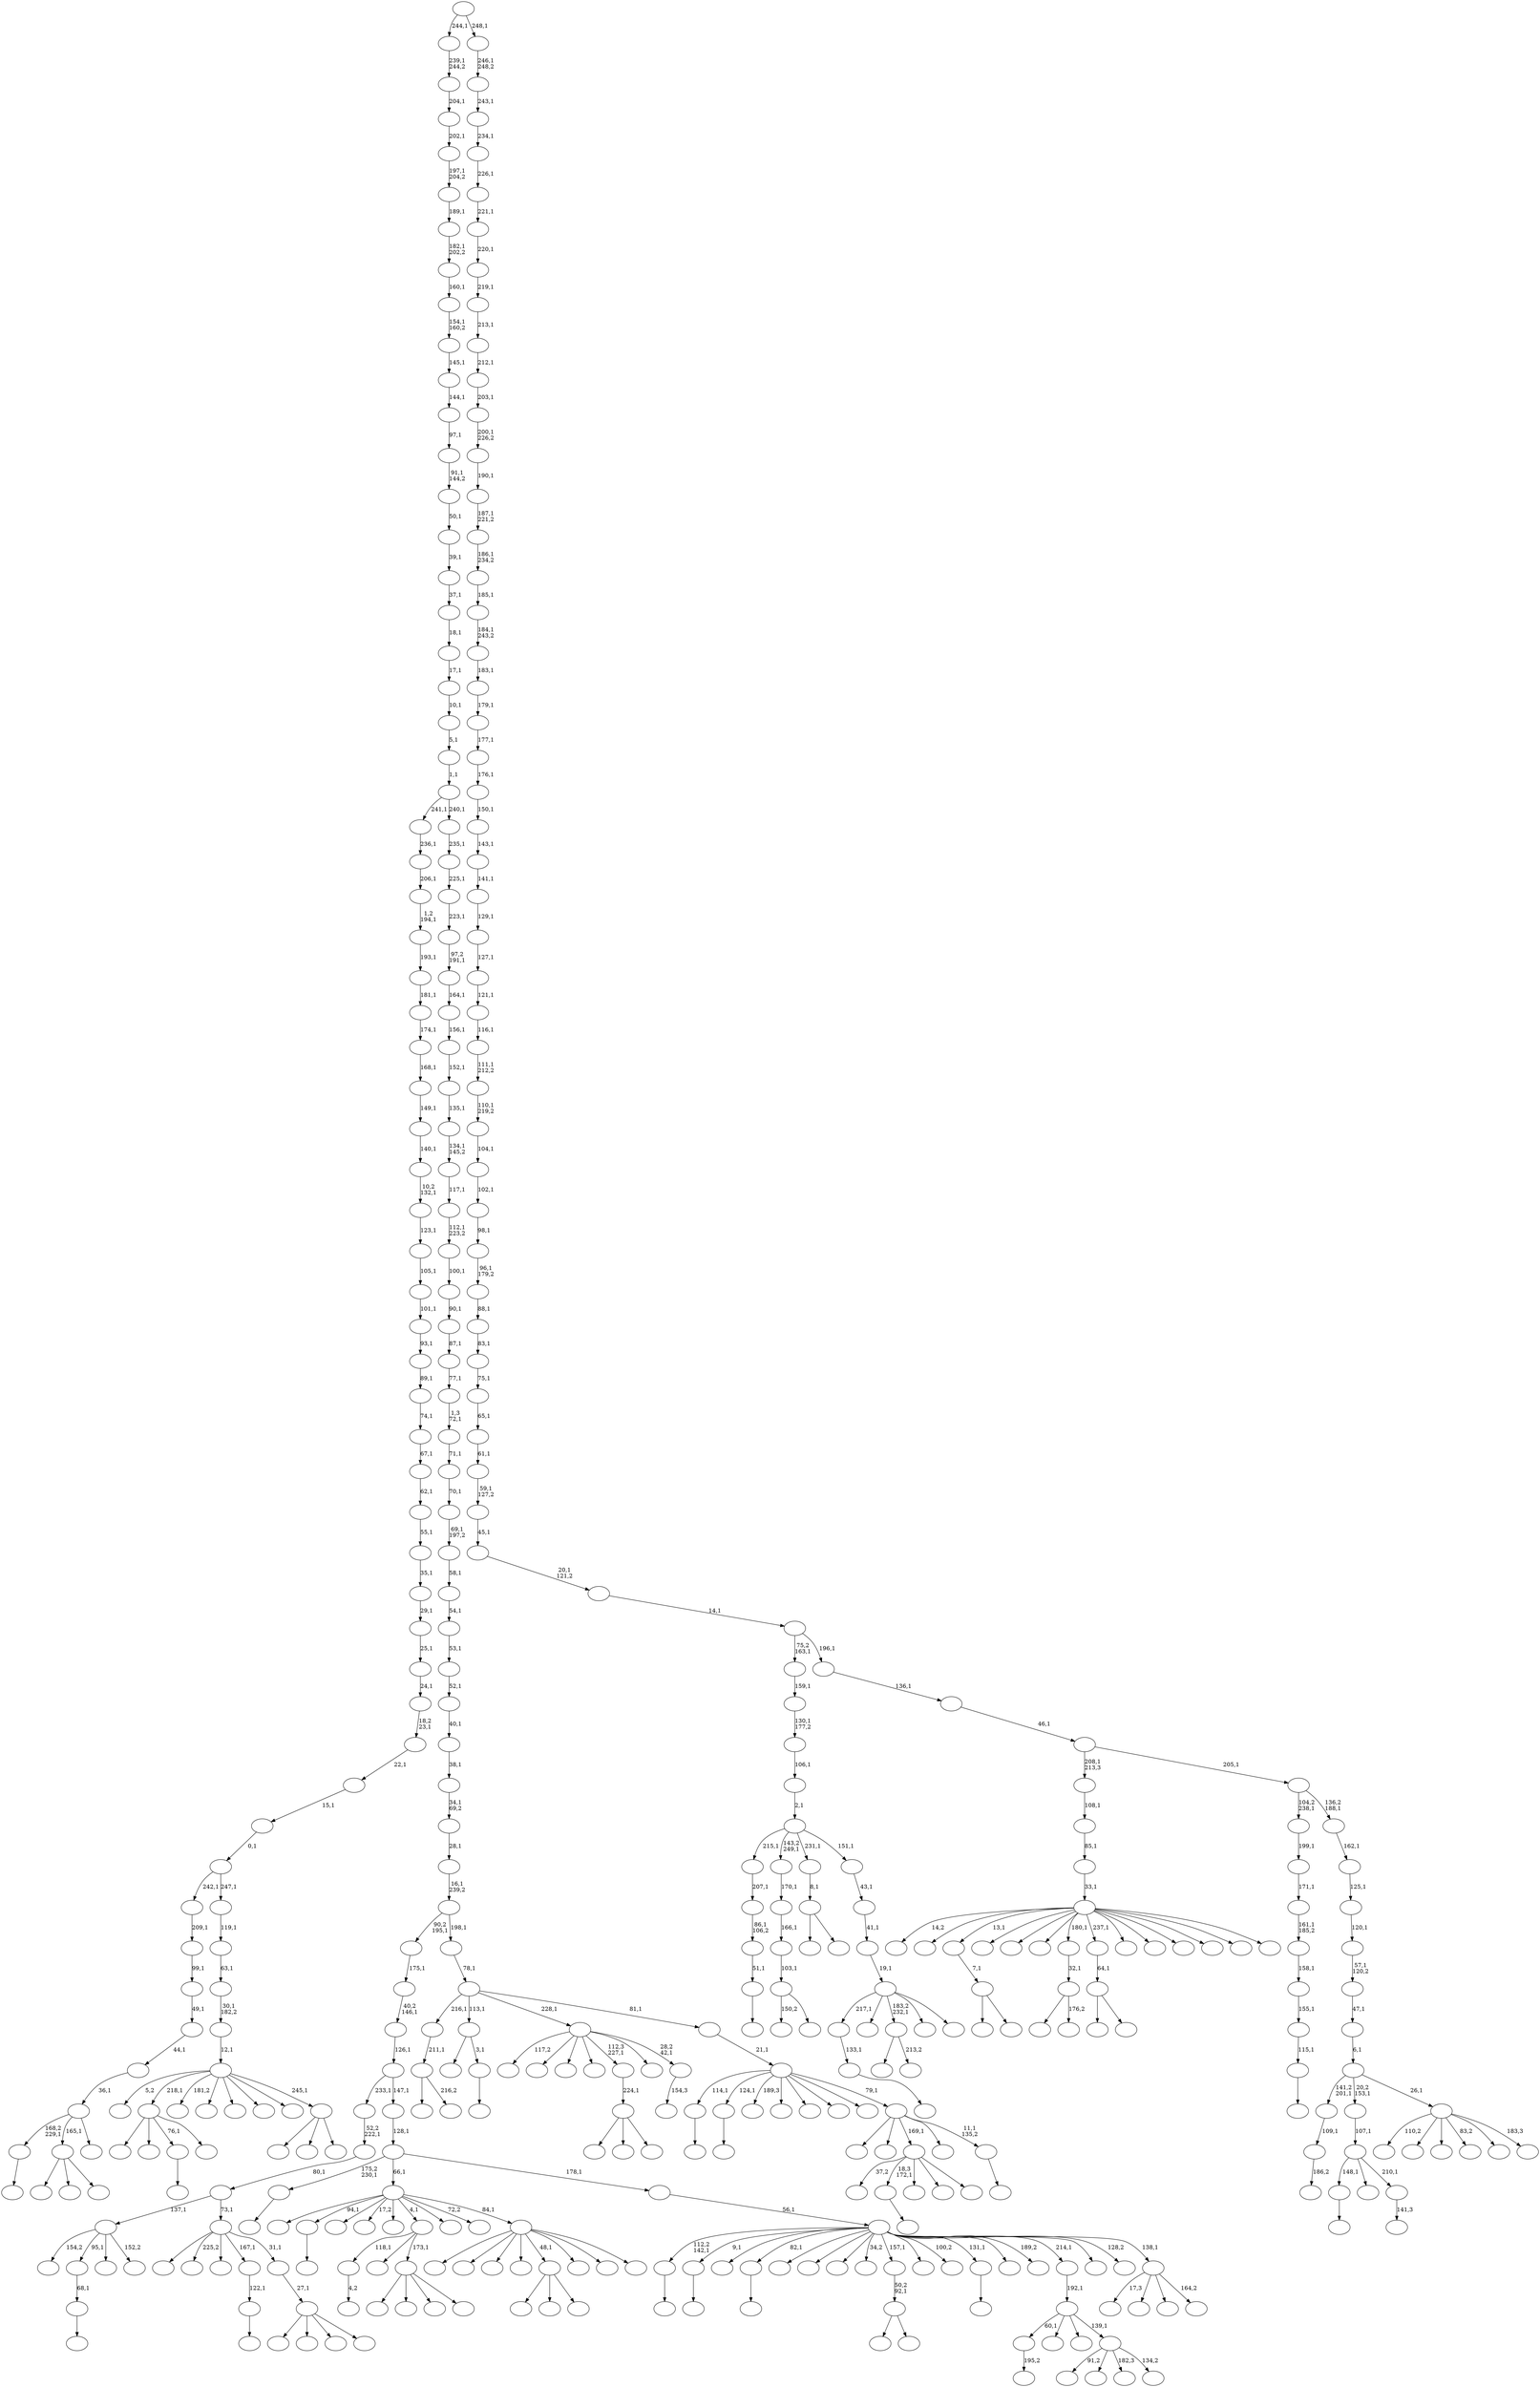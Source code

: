 digraph T {
	400 [label=""]
	399 [label=""]
	398 [label=""]
	397 [label=""]
	396 [label=""]
	395 [label=""]
	394 [label=""]
	393 [label=""]
	392 [label=""]
	391 [label=""]
	390 [label=""]
	389 [label=""]
	388 [label=""]
	387 [label=""]
	386 [label=""]
	385 [label=""]
	384 [label=""]
	383 [label=""]
	382 [label=""]
	381 [label=""]
	380 [label=""]
	379 [label=""]
	378 [label=""]
	377 [label=""]
	376 [label=""]
	375 [label=""]
	374 [label=""]
	373 [label=""]
	372 [label=""]
	371 [label=""]
	370 [label=""]
	369 [label=""]
	368 [label=""]
	367 [label=""]
	366 [label=""]
	365 [label=""]
	364 [label=""]
	363 [label=""]
	362 [label=""]
	361 [label=""]
	360 [label=""]
	359 [label=""]
	358 [label=""]
	357 [label=""]
	356 [label=""]
	355 [label=""]
	354 [label=""]
	353 [label=""]
	352 [label=""]
	351 [label=""]
	350 [label=""]
	349 [label=""]
	348 [label=""]
	347 [label=""]
	346 [label=""]
	345 [label=""]
	344 [label=""]
	343 [label=""]
	342 [label=""]
	341 [label=""]
	340 [label=""]
	339 [label=""]
	338 [label=""]
	337 [label=""]
	336 [label=""]
	335 [label=""]
	334 [label=""]
	333 [label=""]
	332 [label=""]
	331 [label=""]
	330 [label=""]
	329 [label=""]
	328 [label=""]
	327 [label=""]
	326 [label=""]
	325 [label=""]
	324 [label=""]
	323 [label=""]
	322 [label=""]
	321 [label=""]
	320 [label=""]
	319 [label=""]
	318 [label=""]
	317 [label=""]
	316 [label=""]
	315 [label=""]
	314 [label=""]
	313 [label=""]
	312 [label=""]
	311 [label=""]
	310 [label=""]
	309 [label=""]
	308 [label=""]
	307 [label=""]
	306 [label=""]
	305 [label=""]
	304 [label=""]
	303 [label=""]
	302 [label=""]
	301 [label=""]
	300 [label=""]
	299 [label=""]
	298 [label=""]
	297 [label=""]
	296 [label=""]
	295 [label=""]
	294 [label=""]
	293 [label=""]
	292 [label=""]
	291 [label=""]
	290 [label=""]
	289 [label=""]
	288 [label=""]
	287 [label=""]
	286 [label=""]
	285 [label=""]
	284 [label=""]
	283 [label=""]
	282 [label=""]
	281 [label=""]
	280 [label=""]
	279 [label=""]
	278 [label=""]
	277 [label=""]
	276 [label=""]
	275 [label=""]
	274 [label=""]
	273 [label=""]
	272 [label=""]
	271 [label=""]
	270 [label=""]
	269 [label=""]
	268 [label=""]
	267 [label=""]
	266 [label=""]
	265 [label=""]
	264 [label=""]
	263 [label=""]
	262 [label=""]
	261 [label=""]
	260 [label=""]
	259 [label=""]
	258 [label=""]
	257 [label=""]
	256 [label=""]
	255 [label=""]
	254 [label=""]
	253 [label=""]
	252 [label=""]
	251 [label=""]
	250 [label=""]
	249 [label=""]
	248 [label=""]
	247 [label=""]
	246 [label=""]
	245 [label=""]
	244 [label=""]
	243 [label=""]
	242 [label=""]
	241 [label=""]
	240 [label=""]
	239 [label=""]
	238 [label=""]
	237 [label=""]
	236 [label=""]
	235 [label=""]
	234 [label=""]
	233 [label=""]
	232 [label=""]
	231 [label=""]
	230 [label=""]
	229 [label=""]
	228 [label=""]
	227 [label=""]
	226 [label=""]
	225 [label=""]
	224 [label=""]
	223 [label=""]
	222 [label=""]
	221 [label=""]
	220 [label=""]
	219 [label=""]
	218 [label=""]
	217 [label=""]
	216 [label=""]
	215 [label=""]
	214 [label=""]
	213 [label=""]
	212 [label=""]
	211 [label=""]
	210 [label=""]
	209 [label=""]
	208 [label=""]
	207 [label=""]
	206 [label=""]
	205 [label=""]
	204 [label=""]
	203 [label=""]
	202 [label=""]
	201 [label=""]
	200 [label=""]
	199 [label=""]
	198 [label=""]
	197 [label=""]
	196 [label=""]
	195 [label=""]
	194 [label=""]
	193 [label=""]
	192 [label=""]
	191 [label=""]
	190 [label=""]
	189 [label=""]
	188 [label=""]
	187 [label=""]
	186 [label=""]
	185 [label=""]
	184 [label=""]
	183 [label=""]
	182 [label=""]
	181 [label=""]
	180 [label=""]
	179 [label=""]
	178 [label=""]
	177 [label=""]
	176 [label=""]
	175 [label=""]
	174 [label=""]
	173 [label=""]
	172 [label=""]
	171 [label=""]
	170 [label=""]
	169 [label=""]
	168 [label=""]
	167 [label=""]
	166 [label=""]
	165 [label=""]
	164 [label=""]
	163 [label=""]
	162 [label=""]
	161 [label=""]
	160 [label=""]
	159 [label=""]
	158 [label=""]
	157 [label=""]
	156 [label=""]
	155 [label=""]
	154 [label=""]
	153 [label=""]
	152 [label=""]
	151 [label=""]
	150 [label=""]
	149 [label=""]
	148 [label=""]
	147 [label=""]
	146 [label=""]
	145 [label=""]
	144 [label=""]
	143 [label=""]
	142 [label=""]
	141 [label=""]
	140 [label=""]
	139 [label=""]
	138 [label=""]
	137 [label=""]
	136 [label=""]
	135 [label=""]
	134 [label=""]
	133 [label=""]
	132 [label=""]
	131 [label=""]
	130 [label=""]
	129 [label=""]
	128 [label=""]
	127 [label=""]
	126 [label=""]
	125 [label=""]
	124 [label=""]
	123 [label=""]
	122 [label=""]
	121 [label=""]
	120 [label=""]
	119 [label=""]
	118 [label=""]
	117 [label=""]
	116 [label=""]
	115 [label=""]
	114 [label=""]
	113 [label=""]
	112 [label=""]
	111 [label=""]
	110 [label=""]
	109 [label=""]
	108 [label=""]
	107 [label=""]
	106 [label=""]
	105 [label=""]
	104 [label=""]
	103 [label=""]
	102 [label=""]
	101 [label=""]
	100 [label=""]
	99 [label=""]
	98 [label=""]
	97 [label=""]
	96 [label=""]
	95 [label=""]
	94 [label=""]
	93 [label=""]
	92 [label=""]
	91 [label=""]
	90 [label=""]
	89 [label=""]
	88 [label=""]
	87 [label=""]
	86 [label=""]
	85 [label=""]
	84 [label=""]
	83 [label=""]
	82 [label=""]
	81 [label=""]
	80 [label=""]
	79 [label=""]
	78 [label=""]
	77 [label=""]
	76 [label=""]
	75 [label=""]
	74 [label=""]
	73 [label=""]
	72 [label=""]
	71 [label=""]
	70 [label=""]
	69 [label=""]
	68 [label=""]
	67 [label=""]
	66 [label=""]
	65 [label=""]
	64 [label=""]
	63 [label=""]
	62 [label=""]
	61 [label=""]
	60 [label=""]
	59 [label=""]
	58 [label=""]
	57 [label=""]
	56 [label=""]
	55 [label=""]
	54 [label=""]
	53 [label=""]
	52 [label=""]
	51 [label=""]
	50 [label=""]
	49 [label=""]
	48 [label=""]
	47 [label=""]
	46 [label=""]
	45 [label=""]
	44 [label=""]
	43 [label=""]
	42 [label=""]
	41 [label=""]
	40 [label=""]
	39 [label=""]
	38 [label=""]
	37 [label=""]
	36 [label=""]
	35 [label=""]
	34 [label=""]
	33 [label=""]
	32 [label=""]
	31 [label=""]
	30 [label=""]
	29 [label=""]
	28 [label=""]
	27 [label=""]
	26 [label=""]
	25 [label=""]
	24 [label=""]
	23 [label=""]
	22 [label=""]
	21 [label=""]
	20 [label=""]
	19 [label=""]
	18 [label=""]
	17 [label=""]
	16 [label=""]
	15 [label=""]
	14 [label=""]
	13 [label=""]
	12 [label=""]
	11 [label=""]
	10 [label=""]
	9 [label=""]
	8 [label=""]
	7 [label=""]
	6 [label=""]
	5 [label=""]
	4 [label=""]
	3 [label=""]
	2 [label=""]
	1 [label=""]
	0 [label=""]
	399 -> 400 [label=""]
	397 -> 398 [label=""]
	396 -> 397 [label="51,1"]
	395 -> 396 [label="86,1\n106,2"]
	394 -> 395 [label="207,1"]
	386 -> 387 [label=""]
	380 -> 381 [label=""]
	379 -> 380 [label="115,1"]
	378 -> 379 [label="155,1"]
	377 -> 378 [label="158,1"]
	376 -> 377 [label="161,1\n185,2"]
	375 -> 376 [label="171,1"]
	374 -> 375 [label="199,1"]
	372 -> 383 [label=""]
	372 -> 373 [label=""]
	371 -> 372 [label="7,1"]
	369 -> 370 [label=""]
	366 -> 367 [label="195,2"]
	363 -> 364 [label=""]
	360 -> 361 [label=""]
	345 -> 346 [label=""]
	343 -> 344 [label="4,2"]
	341 -> 342 [label=""]
	337 -> 338 [label=""]
	336 -> 337 [label="68,1"]
	333 -> 334 [label="186,2"]
	332 -> 333 [label="109,1"]
	330 -> 331 [label=""]
	320 -> 321 [label=""]
	317 -> 392 [label=""]
	317 -> 365 [label=""]
	317 -> 318 [label=""]
	303 -> 360 [label="168,2\n229,1"]
	303 -> 317 [label="165,1"]
	303 -> 304 [label=""]
	302 -> 303 [label="36,1"]
	301 -> 302 [label="44,1"]
	300 -> 301 [label="49,1"]
	299 -> 300 [label="99,1"]
	298 -> 299 [label="209,1"]
	296 -> 297 [label=""]
	294 -> 295 [label=""]
	293 -> 294 [label="133,1"]
	287 -> 384 [label="150,2"]
	287 -> 288 [label=""]
	286 -> 287 [label="103,1"]
	285 -> 286 [label="166,1"]
	284 -> 285 [label="170,1"]
	276 -> 357 [label=""]
	276 -> 277 [label="176,2"]
	275 -> 276 [label="32,1"]
	273 -> 307 [label=""]
	273 -> 274 [label=""]
	272 -> 273 [label="50,2\n92,1"]
	270 -> 390 [label=""]
	270 -> 271 [label=""]
	269 -> 270 [label="8,1"]
	267 -> 385 [label=""]
	267 -> 326 [label=""]
	267 -> 268 [label=""]
	266 -> 267 [label="224,1"]
	263 -> 352 [label=""]
	263 -> 349 [label=""]
	263 -> 280 [label=""]
	263 -> 264 [label=""]
	262 -> 343 [label="118,1"]
	262 -> 315 [label=""]
	262 -> 263 [label="173,1"]
	260 -> 348 [label=""]
	260 -> 328 [label=""]
	260 -> 320 [label="76,1"]
	260 -> 261 [label=""]
	250 -> 309 [label=""]
	250 -> 251 [label=""]
	249 -> 250 [label="64,1"]
	247 -> 248 [label=""]
	246 -> 247 [label="122,1"]
	242 -> 312 [label=""]
	242 -> 243 [label="216,2"]
	241 -> 242 [label="211,1"]
	234 -> 235 [label=""]
	232 -> 351 [label=""]
	232 -> 347 [label=""]
	232 -> 233 [label=""]
	230 -> 368 [label="37,2"]
	230 -> 296 [label="18,3\n172,1"]
	230 -> 291 [label=""]
	230 -> 259 [label=""]
	230 -> 231 [label=""]
	226 -> 313 [label=""]
	226 -> 227 [label="213,2"]
	219 -> 220 [label=""]
	218 -> 329 [label=""]
	218 -> 219 [label="3,1"]
	214 -> 355 [label="154,2"]
	214 -> 336 [label="95,1"]
	214 -> 281 [label=""]
	214 -> 215 [label="152,2"]
	209 -> 210 [label=""]
	203 -> 255 [label=""]
	203 -> 223 [label=""]
	203 -> 207 [label=""]
	203 -> 204 [label=""]
	202 -> 203 [label="27,1"]
	201 -> 340 [label=""]
	201 -> 258 [label="225,2"]
	201 -> 252 [label=""]
	201 -> 246 [label="167,1"]
	201 -> 202 [label="31,1"]
	200 -> 214 [label="137,1"]
	200 -> 201 [label="73,1"]
	199 -> 200 [label="80,1"]
	198 -> 199 [label="52,2\n222,1"]
	195 -> 196 [label="141,3"]
	194 -> 386 [label="148,1"]
	194 -> 314 [label=""]
	194 -> 195 [label="210,1"]
	193 -> 194 [label="107,1"]
	188 -> 189 [label="154,3"]
	187 -> 362 [label="117,2"]
	187 -> 354 [label=""]
	187 -> 350 [label=""]
	187 -> 324 [label=""]
	187 -> 266 [label="112,3\n227,1"]
	187 -> 206 [label=""]
	187 -> 188 [label="28,2\n42,1"]
	184 -> 293 [label="217,1"]
	184 -> 283 [label=""]
	184 -> 226 [label="183,2\n232,1"]
	184 -> 217 [label=""]
	184 -> 185 [label=""]
	183 -> 184 [label="19,1"]
	182 -> 183 [label="41,1"]
	181 -> 182 [label="43,1"]
	180 -> 394 [label="215,1"]
	180 -> 284 [label="143,2\n249,1"]
	180 -> 269 [label="231,1"]
	180 -> 181 [label="151,1"]
	179 -> 180 [label="2,1"]
	178 -> 179 [label="106,1"]
	177 -> 178 [label="130,1\n177,2"]
	176 -> 177 [label="159,1"]
	174 -> 389 [label="91,2"]
	174 -> 359 [label=""]
	174 -> 278 [label="182,3"]
	174 -> 175 [label="134,2"]
	173 -> 366 [label="60,1"]
	173 -> 358 [label=""]
	173 -> 254 [label=""]
	173 -> 174 [label="139,1"]
	172 -> 173 [label="192,1"]
	168 -> 391 [label="14,2"]
	168 -> 388 [label=""]
	168 -> 371 [label="13,1"]
	168 -> 335 [label=""]
	168 -> 323 [label=""]
	168 -> 310 [label=""]
	168 -> 275 [label="180,1"]
	168 -> 249 [label="237,1"]
	168 -> 239 [label=""]
	168 -> 237 [label=""]
	168 -> 229 [label=""]
	168 -> 225 [label=""]
	168 -> 221 [label=""]
	168 -> 169 [label=""]
	167 -> 168 [label="33,1"]
	166 -> 167 [label="85,1"]
	165 -> 166 [label="108,1"]
	161 -> 327 [label=""]
	161 -> 319 [label=""]
	161 -> 292 [label=""]
	161 -> 265 [label=""]
	161 -> 232 [label="48,1"]
	161 -> 222 [label=""]
	161 -> 171 [label=""]
	161 -> 162 [label=""]
	160 -> 353 [label=""]
	160 -> 345 [label="94,1"]
	160 -> 339 [label=""]
	160 -> 325 [label="17,2"]
	160 -> 305 [label=""]
	160 -> 262 [label="4,1"]
	160 -> 240 [label=""]
	160 -> 190 [label="72,2"]
	160 -> 161 [label="84,1"]
	158 -> 393 [label=""]
	158 -> 290 [label=""]
	158 -> 159 [label=""]
	157 -> 311 [label="5,2"]
	157 -> 260 [label="218,1"]
	157 -> 257 [label="181,2"]
	157 -> 245 [label=""]
	157 -> 212 [label=""]
	157 -> 205 [label=""]
	157 -> 186 [label=""]
	157 -> 158 [label="245,1"]
	156 -> 157 [label="12,1"]
	155 -> 156 [label="30,1\n182,2"]
	154 -> 155 [label="63,1"]
	153 -> 154 [label="119,1"]
	152 -> 298 [label="242,1"]
	152 -> 153 [label="247,1"]
	151 -> 152 [label="0,1"]
	150 -> 151 [label="15,1"]
	149 -> 150 [label="22,1"]
	148 -> 149 [label="18,2\n23,1"]
	147 -> 148 [label="24,1"]
	146 -> 147 [label="25,1"]
	145 -> 146 [label="29,1"]
	144 -> 145 [label="35,1"]
	143 -> 144 [label="55,1"]
	142 -> 143 [label="62,1"]
	141 -> 142 [label="67,1"]
	140 -> 141 [label="74,1"]
	139 -> 140 [label="89,1"]
	138 -> 139 [label="93,1"]
	137 -> 138 [label="101,1"]
	136 -> 137 [label="105,1"]
	135 -> 136 [label="123,1"]
	134 -> 135 [label="10,2\n132,1"]
	133 -> 134 [label="140,1"]
	132 -> 133 [label="149,1"]
	131 -> 132 [label="168,1"]
	130 -> 131 [label="174,1"]
	129 -> 130 [label="181,1"]
	128 -> 129 [label="193,1"]
	127 -> 128 [label="1,2\n194,1"]
	126 -> 127 [label="206,1"]
	125 -> 126 [label="236,1"]
	122 -> 306 [label="17,3"]
	122 -> 224 [label=""]
	122 -> 213 [label=""]
	122 -> 123 [label="164,2"]
	121 -> 399 [label="112,2\n142,1"]
	121 -> 369 [label="9,1"]
	121 -> 356 [label=""]
	121 -> 330 [label="82,1"]
	121 -> 322 [label=""]
	121 -> 316 [label=""]
	121 -> 308 [label=""]
	121 -> 279 [label="34,2"]
	121 -> 272 [label="157,1"]
	121 -> 238 [label=""]
	121 -> 216 [label="100,2"]
	121 -> 209 [label="131,1"]
	121 -> 197 [label=""]
	121 -> 191 [label="189,2"]
	121 -> 172 [label="214,1"]
	121 -> 163 [label=""]
	121 -> 124 [label="128,2"]
	121 -> 122 [label="138,1"]
	120 -> 121 [label="56,1"]
	119 -> 234 [label="175,2\n230,1"]
	119 -> 160 [label="66,1"]
	119 -> 120 [label="178,1"]
	118 -> 119 [label="128,1"]
	117 -> 198 [label="233,1"]
	117 -> 118 [label="147,1"]
	116 -> 117 [label="126,1"]
	115 -> 116 [label="40,2\n146,1"]
	114 -> 115 [label="175,1"]
	112 -> 113 [label=""]
	111 -> 289 [label=""]
	111 -> 282 [label=""]
	111 -> 230 [label="169,1"]
	111 -> 208 [label=""]
	111 -> 112 [label="11,1\n135,2"]
	110 -> 363 [label="114,1"]
	110 -> 341 [label="124,1"]
	110 -> 244 [label="189,3"]
	110 -> 228 [label=""]
	110 -> 211 [label=""]
	110 -> 170 [label=""]
	110 -> 164 [label=""]
	110 -> 111 [label="79,1"]
	109 -> 110 [label="21,1"]
	108 -> 241 [label="216,1"]
	108 -> 218 [label="113,1"]
	108 -> 187 [label="228,1"]
	108 -> 109 [label="81,1"]
	107 -> 108 [label="78,1"]
	106 -> 114 [label="90,2\n195,1"]
	106 -> 107 [label="198,1"]
	105 -> 106 [label="16,1\n239,2"]
	104 -> 105 [label="28,1"]
	103 -> 104 [label="34,1\n69,2"]
	102 -> 103 [label="38,1"]
	101 -> 102 [label="40,1"]
	100 -> 101 [label="52,1"]
	99 -> 100 [label="53,1"]
	98 -> 99 [label="54,1"]
	97 -> 98 [label="58,1"]
	96 -> 97 [label="69,1\n197,2"]
	95 -> 96 [label="70,1"]
	94 -> 95 [label="71,1"]
	93 -> 94 [label="1,3\n72,1"]
	92 -> 93 [label="77,1"]
	91 -> 92 [label="87,1"]
	90 -> 91 [label="90,1"]
	89 -> 90 [label="100,1"]
	88 -> 89 [label="112,1\n223,2"]
	87 -> 88 [label="117,1"]
	86 -> 87 [label="134,1\n145,2"]
	85 -> 86 [label="135,1"]
	84 -> 85 [label="152,1"]
	83 -> 84 [label="156,1"]
	82 -> 83 [label="164,1"]
	81 -> 82 [label="97,2\n191,1"]
	80 -> 81 [label="223,1"]
	79 -> 80 [label="225,1"]
	78 -> 79 [label="235,1"]
	77 -> 125 [label="241,1"]
	77 -> 78 [label="240,1"]
	76 -> 77 [label="1,1"]
	75 -> 76 [label="5,1"]
	74 -> 75 [label="10,1"]
	73 -> 74 [label="17,1"]
	72 -> 73 [label="18,1"]
	71 -> 72 [label="37,1"]
	70 -> 71 [label="39,1"]
	69 -> 70 [label="50,1"]
	68 -> 69 [label="91,1\n144,2"]
	67 -> 68 [label="97,1"]
	66 -> 67 [label="144,1"]
	65 -> 66 [label="145,1"]
	64 -> 65 [label="154,1\n160,2"]
	63 -> 64 [label="160,1"]
	62 -> 63 [label="182,1\n202,2"]
	61 -> 62 [label="189,1"]
	60 -> 61 [label="197,1\n204,2"]
	59 -> 60 [label="202,1"]
	58 -> 59 [label="204,1"]
	57 -> 58 [label="239,1\n244,2"]
	55 -> 382 [label="110,2"]
	55 -> 256 [label=""]
	55 -> 253 [label=""]
	55 -> 236 [label="83,2"]
	55 -> 192 [label=""]
	55 -> 56 [label="183,3"]
	54 -> 332 [label="141,2\n201,1"]
	54 -> 193 [label="20,2\n153,1"]
	54 -> 55 [label="26,1"]
	53 -> 54 [label="6,1"]
	52 -> 53 [label="47,1"]
	51 -> 52 [label="57,1\n120,2"]
	50 -> 51 [label="120,1"]
	49 -> 50 [label="125,1"]
	48 -> 49 [label="162,1"]
	47 -> 374 [label="104,2\n238,1"]
	47 -> 48 [label="136,2\n188,1"]
	46 -> 165 [label="208,1\n213,3"]
	46 -> 47 [label="205,1"]
	45 -> 46 [label="46,1"]
	44 -> 45 [label="136,1"]
	43 -> 176 [label="75,2\n163,1"]
	43 -> 44 [label="196,1"]
	42 -> 43 [label="14,1"]
	41 -> 42 [label="20,1\n121,2"]
	40 -> 41 [label="45,1"]
	39 -> 40 [label="59,1\n127,2"]
	38 -> 39 [label="61,1"]
	37 -> 38 [label="65,1"]
	36 -> 37 [label="75,1"]
	35 -> 36 [label="83,1"]
	34 -> 35 [label="88,1"]
	33 -> 34 [label="96,1\n179,2"]
	32 -> 33 [label="98,1"]
	31 -> 32 [label="102,1"]
	30 -> 31 [label="104,1"]
	29 -> 30 [label="110,1\n219,2"]
	28 -> 29 [label="111,1\n212,2"]
	27 -> 28 [label="116,1"]
	26 -> 27 [label="121,1"]
	25 -> 26 [label="127,1"]
	24 -> 25 [label="129,1"]
	23 -> 24 [label="141,1"]
	22 -> 23 [label="143,1"]
	21 -> 22 [label="150,1"]
	20 -> 21 [label="176,1"]
	19 -> 20 [label="177,1"]
	18 -> 19 [label="179,1"]
	17 -> 18 [label="183,1"]
	16 -> 17 [label="184,1\n243,2"]
	15 -> 16 [label="185,1"]
	14 -> 15 [label="186,1\n234,2"]
	13 -> 14 [label="187,1\n221,2"]
	12 -> 13 [label="190,1"]
	11 -> 12 [label="200,1\n226,2"]
	10 -> 11 [label="203,1"]
	9 -> 10 [label="212,1"]
	8 -> 9 [label="213,1"]
	7 -> 8 [label="219,1"]
	6 -> 7 [label="220,1"]
	5 -> 6 [label="221,1"]
	4 -> 5 [label="226,1"]
	3 -> 4 [label="234,1"]
	2 -> 3 [label="243,1"]
	1 -> 2 [label="246,1\n248,2"]
	0 -> 57 [label="244,1"]
	0 -> 1 [label="248,1"]
}
